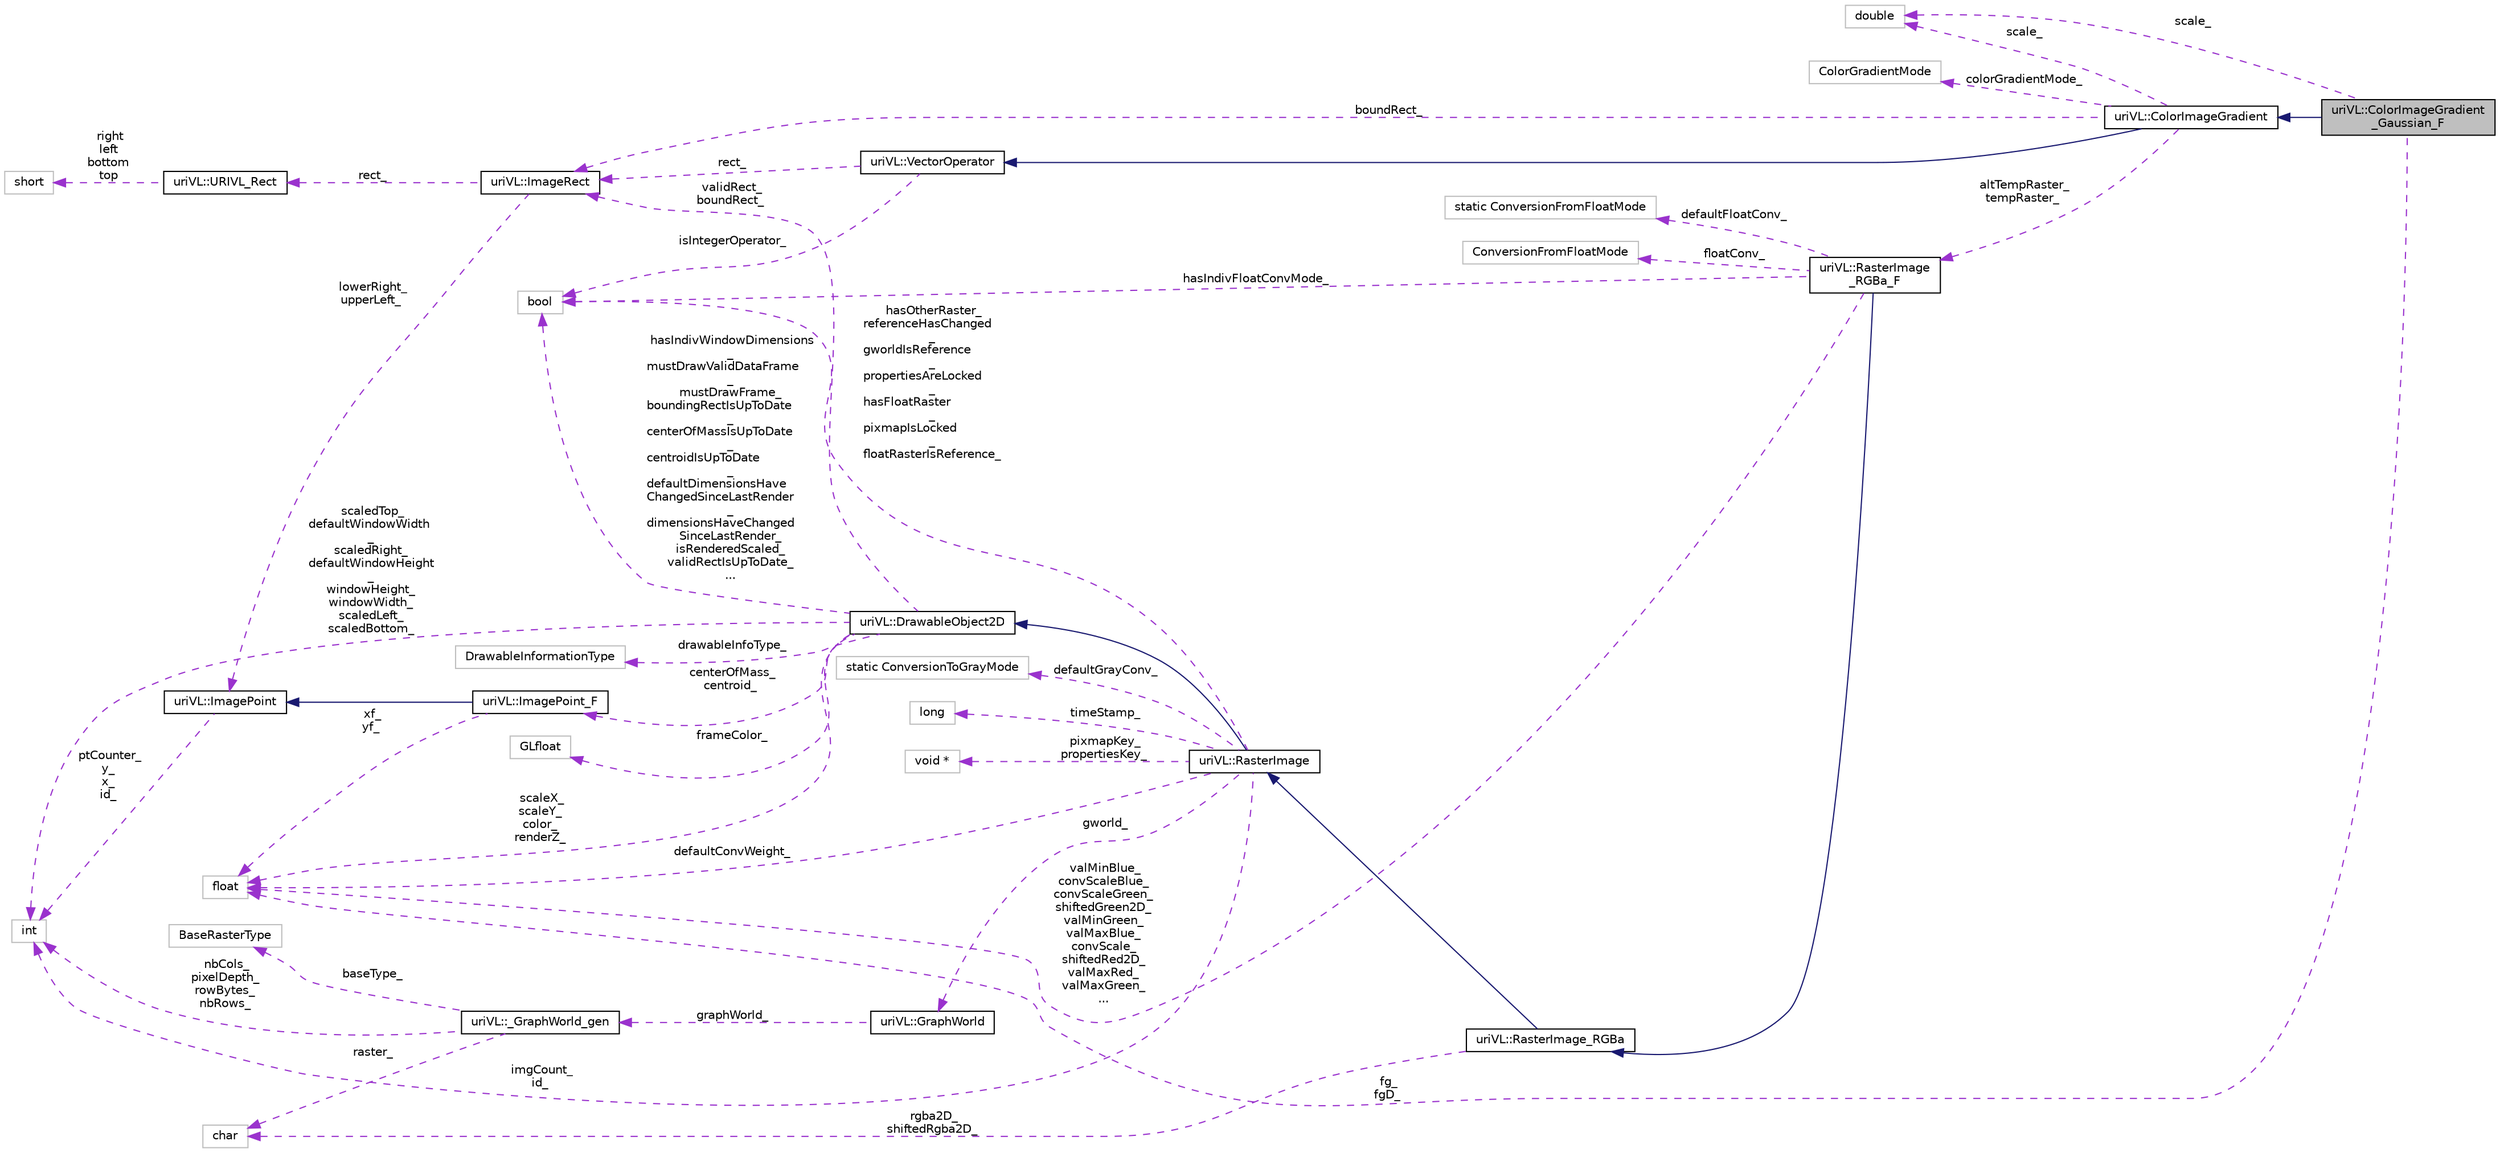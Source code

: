 digraph "uriVL::ColorImageGradient_Gaussian_F"
{
  edge [fontname="Helvetica",fontsize="10",labelfontname="Helvetica",labelfontsize="10"];
  node [fontname="Helvetica",fontsize="10",shape=record];
  rankdir="LR";
  Node1 [label="uriVL::ColorImageGradient\l_Gaussian_F",height=0.2,width=0.4,color="black", fillcolor="grey75", style="filled", fontcolor="black"];
  Node2 -> Node1 [dir="back",color="midnightblue",fontsize="10",style="solid",fontname="Helvetica"];
  Node2 [label="uriVL::ColorImageGradient",height=0.2,width=0.4,color="black", fillcolor="white", style="filled",URL="$classuriVL_1_1ColorImageGradient.html",tooltip="Pure virtual parent class for an operator that computes the gradient of a color raster image..."];
  Node3 -> Node2 [dir="back",color="midnightblue",fontsize="10",style="solid",fontname="Helvetica"];
  Node3 [label="uriVL::VectorOperator",height=0.2,width=0.4,color="black", fillcolor="white", style="filled",URL="$classuriVL_1_1VectorOperator.html",tooltip="Virtual parent class for all vector operators (operators that are applied to a raster image and produ..."];
  Node4 -> Node3 [dir="back",color="darkorchid3",fontsize="10",style="dashed",label=" rect_" ,fontname="Helvetica"];
  Node4 [label="uriVL::ImageRect",height=0.2,width=0.4,color="black", fillcolor="white", style="filled",URL="$classuriVL_1_1ImageRect.html",tooltip="Implements the ImageRect class. "];
  Node5 -> Node4 [dir="back",color="darkorchid3",fontsize="10",style="dashed",label=" rect_" ,fontname="Helvetica"];
  Node5 [label="uriVL::URIVL_Rect",height=0.2,width=0.4,color="black", fillcolor="white", style="filled",URL="$structuriVL_1_1URIVL__Rect.html",tooltip="For platforms not supported by Quicktime, we need to define Rect. "];
  Node6 -> Node5 [dir="back",color="darkorchid3",fontsize="10",style="dashed",label=" right\nleft\nbottom\ntop" ,fontname="Helvetica"];
  Node6 [label="short",height=0.2,width=0.4,color="grey75", fillcolor="white", style="filled"];
  Node7 -> Node4 [dir="back",color="darkorchid3",fontsize="10",style="dashed",label=" lowerRight_\nupperLeft_" ,fontname="Helvetica"];
  Node7 [label="uriVL::ImagePoint",height=0.2,width=0.4,color="black", fillcolor="white", style="filled",URL="$classuriVL_1_1ImagePoint.html",tooltip="Implements the ImagePoint class. "];
  Node8 -> Node7 [dir="back",color="darkorchid3",fontsize="10",style="dashed",label=" ptCounter_\ny_\nx_\nid_" ,fontname="Helvetica"];
  Node8 [label="int",height=0.2,width=0.4,color="grey75", fillcolor="white", style="filled"];
  Node9 -> Node3 [dir="back",color="darkorchid3",fontsize="10",style="dashed",label=" isIntegerOperator_" ,fontname="Helvetica"];
  Node9 [label="bool",height=0.2,width=0.4,color="grey75", fillcolor="white", style="filled"];
  Node4 -> Node2 [dir="back",color="darkorchid3",fontsize="10",style="dashed",label=" boundRect_" ,fontname="Helvetica"];
  Node10 -> Node2 [dir="back",color="darkorchid3",fontsize="10",style="dashed",label=" scale_" ,fontname="Helvetica"];
  Node10 [label="double",height=0.2,width=0.4,color="grey75", fillcolor="white", style="filled"];
  Node11 -> Node2 [dir="back",color="darkorchid3",fontsize="10",style="dashed",label=" altTempRaster_\ntempRaster_" ,fontname="Helvetica"];
  Node11 [label="uriVL::RasterImage\l_RGBa_F",height=0.2,width=0.4,color="black", fillcolor="white", style="filled",URL="$classuriVL_1_1RasterImage__RGBa__F.html",tooltip="RasterImage_RGBa_F class. "];
  Node12 -> Node11 [dir="back",color="midnightblue",fontsize="10",style="solid",fontname="Helvetica"];
  Node12 [label="uriVL::RasterImage_RGBa",height=0.2,width=0.4,color="black", fillcolor="white", style="filled",URL="$classuriVL_1_1RasterImage__RGBa.html",tooltip="Base 32-bit rgba color image class. "];
  Node13 -> Node12 [dir="back",color="midnightblue",fontsize="10",style="solid",fontname="Helvetica"];
  Node13 [label="uriVL::RasterImage",height=0.2,width=0.4,color="black", fillcolor="white", style="filled",URL="$classuriVL_1_1RasterImage.html",tooltip="Virtual base image class. "];
  Node14 -> Node13 [dir="back",color="midnightblue",fontsize="10",style="solid",fontname="Helvetica"];
  Node14 [label="uriVL::DrawableObject2D",height=0.2,width=0.4,color="black", fillcolor="white", style="filled",URL="$classuriVL_1_1DrawableObject2D.html",tooltip="Virtual base DrawableObject2D class. "];
  Node15 -> Node14 [dir="back",color="darkorchid3",fontsize="10",style="dashed",label=" frameColor_" ,fontname="Helvetica"];
  Node15 [label="GLfloat",height=0.2,width=0.4,color="grey75", fillcolor="white", style="filled"];
  Node4 -> Node14 [dir="back",color="darkorchid3",fontsize="10",style="dashed",label=" validRect_\nboundRect_" ,fontname="Helvetica"];
  Node16 -> Node14 [dir="back",color="darkorchid3",fontsize="10",style="dashed",label=" centerOfMass_\ncentroid_" ,fontname="Helvetica"];
  Node16 [label="uriVL::ImagePoint_F",height=0.2,width=0.4,color="black", fillcolor="white", style="filled",URL="$classuriVL_1_1ImagePoint__F.html",tooltip="Implements the ImagePoint_F class. "];
  Node7 -> Node16 [dir="back",color="midnightblue",fontsize="10",style="solid",fontname="Helvetica"];
  Node17 -> Node16 [dir="back",color="darkorchid3",fontsize="10",style="dashed",label=" xf_\nyf_" ,fontname="Helvetica"];
  Node17 [label="float",height=0.2,width=0.4,color="grey75", fillcolor="white", style="filled"];
  Node17 -> Node14 [dir="back",color="darkorchid3",fontsize="10",style="dashed",label=" scaleX_\nscaleY_\ncolor_\nrenderZ_" ,fontname="Helvetica"];
  Node8 -> Node14 [dir="back",color="darkorchid3",fontsize="10",style="dashed",label=" scaledTop_\ndefaultWindowWidth\l_\nscaledRight_\ndefaultWindowHeight\l_\nwindowHeight_\nwindowWidth_\nscaledLeft_\nscaledBottom_" ,fontname="Helvetica"];
  Node9 -> Node14 [dir="back",color="darkorchid3",fontsize="10",style="dashed",label=" hasIndivWindowDimensions\l_\nmustDrawValidDataFrame\l_\nmustDrawFrame_\nboundingRectIsUpToDate\l_\ncenterOfMassIsUpToDate\l_\ncentroidIsUpToDate\l_\ndefaultDimensionsHave\lChangedSinceLastRender\l_\ndimensionsHaveChanged\lSinceLastRender_\nisRenderedScaled_\nvalidRectIsUpToDate_\n..." ,fontname="Helvetica"];
  Node18 -> Node14 [dir="back",color="darkorchid3",fontsize="10",style="dashed",label=" drawableInfoType_" ,fontname="Helvetica"];
  Node18 [label="DrawableInformationType",height=0.2,width=0.4,color="grey75", fillcolor="white", style="filled"];
  Node19 -> Node13 [dir="back",color="darkorchid3",fontsize="10",style="dashed",label=" gworld_" ,fontname="Helvetica"];
  Node19 [label="uriVL::GraphWorld",height=0.2,width=0.4,color="black", fillcolor="white", style="filled",URL="$classuriVL_1_1GraphWorld.html",tooltip="Implements the GraphWorld class. "];
  Node20 -> Node19 [dir="back",color="darkorchid3",fontsize="10",style="dashed",label=" graphWorld_" ,fontname="Helvetica"];
  Node20 [label="uriVL::_GraphWorld_gen",height=0.2,width=0.4,color="black", fillcolor="white", style="filled",URL="$classuriVL_1_1__GraphWorld__gen.html",tooltip="Implements the _GraphWorld_gen class. "];
  Node21 -> Node20 [dir="back",color="darkorchid3",fontsize="10",style="dashed",label=" raster_" ,fontname="Helvetica"];
  Node21 [label="char",height=0.2,width=0.4,color="grey75", fillcolor="white", style="filled"];
  Node22 -> Node20 [dir="back",color="darkorchid3",fontsize="10",style="dashed",label=" baseType_" ,fontname="Helvetica"];
  Node22 [label="BaseRasterType",height=0.2,width=0.4,color="grey75", fillcolor="white", style="filled"];
  Node8 -> Node20 [dir="back",color="darkorchid3",fontsize="10",style="dashed",label=" nbCols_\npixelDepth_\nrowBytes_\nnbRows_" ,fontname="Helvetica"];
  Node17 -> Node13 [dir="back",color="darkorchid3",fontsize="10",style="dashed",label=" defaultConvWeight_" ,fontname="Helvetica"];
  Node8 -> Node13 [dir="back",color="darkorchid3",fontsize="10",style="dashed",label=" imgCount_\nid_" ,fontname="Helvetica"];
  Node9 -> Node13 [dir="back",color="darkorchid3",fontsize="10",style="dashed",label=" hasOtherRaster_\nreferenceHasChanged\l_\ngworldIsReference\l_\npropertiesAreLocked\l_\nhasFloatRaster\l_\npixmapIsLocked\l_\nfloatRasterIsReference_" ,fontname="Helvetica"];
  Node23 -> Node13 [dir="back",color="darkorchid3",fontsize="10",style="dashed",label=" defaultGrayConv_" ,fontname="Helvetica"];
  Node23 [label="static ConversionToGrayMode",height=0.2,width=0.4,color="grey75", fillcolor="white", style="filled"];
  Node24 -> Node13 [dir="back",color="darkorchid3",fontsize="10",style="dashed",label=" timeStamp_" ,fontname="Helvetica"];
  Node24 [label="long",height=0.2,width=0.4,color="grey75", fillcolor="white", style="filled"];
  Node25 -> Node13 [dir="back",color="darkorchid3",fontsize="10",style="dashed",label=" pixmapKey_\npropertiesKey_" ,fontname="Helvetica"];
  Node25 [label="void *",height=0.2,width=0.4,color="grey75", fillcolor="white", style="filled"];
  Node21 -> Node12 [dir="back",color="darkorchid3",fontsize="10",style="dashed",label=" rgba2D_\nshiftedRgba2D_" ,fontname="Helvetica"];
  Node17 -> Node11 [dir="back",color="darkorchid3",fontsize="10",style="dashed",label=" valMinBlue_\nconvScaleBlue_\nconvScaleGreen_\nshiftedGreen2D_\nvalMinGreen_\nvalMaxBlue_\nconvScale_\nshiftedRed2D_\nvalMaxRed_\nvalMaxGreen_\n..." ,fontname="Helvetica"];
  Node9 -> Node11 [dir="back",color="darkorchid3",fontsize="10",style="dashed",label=" hasIndivFloatConvMode_" ,fontname="Helvetica"];
  Node26 -> Node11 [dir="back",color="darkorchid3",fontsize="10",style="dashed",label=" defaultFloatConv_" ,fontname="Helvetica"];
  Node26 [label="static ConversionFromFloatMode",height=0.2,width=0.4,color="grey75", fillcolor="white", style="filled"];
  Node27 -> Node11 [dir="back",color="darkorchid3",fontsize="10",style="dashed",label=" floatConv_" ,fontname="Helvetica"];
  Node27 [label="ConversionFromFloatMode",height=0.2,width=0.4,color="grey75", fillcolor="white", style="filled"];
  Node28 -> Node2 [dir="back",color="darkorchid3",fontsize="10",style="dashed",label=" colorGradientMode_" ,fontname="Helvetica"];
  Node28 [label="ColorGradientMode",height=0.2,width=0.4,color="grey75", fillcolor="white", style="filled"];
  Node10 -> Node1 [dir="back",color="darkorchid3",fontsize="10",style="dashed",label=" scale_" ,fontname="Helvetica"];
  Node17 -> Node1 [dir="back",color="darkorchid3",fontsize="10",style="dashed",label=" fg_\nfgD_" ,fontname="Helvetica"];
}
